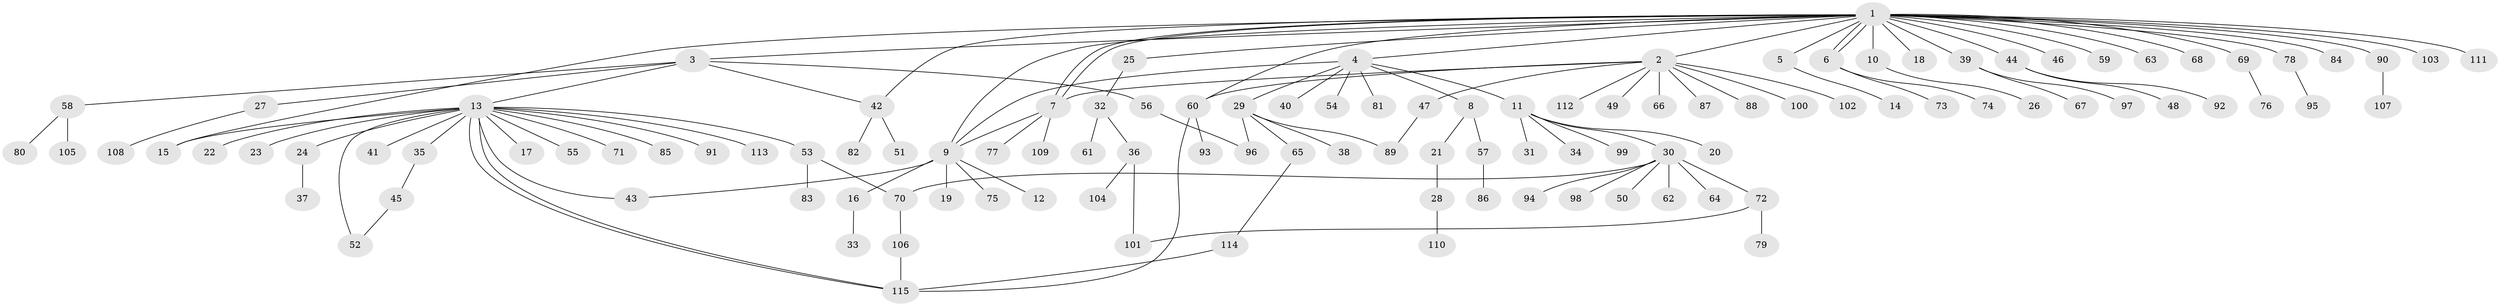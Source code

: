 // coarse degree distribution, {20: 0.0125, 1: 0.7, 2: 0.2125, 7: 0.0125, 23: 0.0125, 8: 0.0125, 4: 0.0125, 5: 0.0125, 17: 0.0125}
// Generated by graph-tools (version 1.1) at 2025/50/03/04/25 21:50:03]
// undirected, 115 vertices, 132 edges
graph export_dot {
graph [start="1"]
  node [color=gray90,style=filled];
  1;
  2;
  3;
  4;
  5;
  6;
  7;
  8;
  9;
  10;
  11;
  12;
  13;
  14;
  15;
  16;
  17;
  18;
  19;
  20;
  21;
  22;
  23;
  24;
  25;
  26;
  27;
  28;
  29;
  30;
  31;
  32;
  33;
  34;
  35;
  36;
  37;
  38;
  39;
  40;
  41;
  42;
  43;
  44;
  45;
  46;
  47;
  48;
  49;
  50;
  51;
  52;
  53;
  54;
  55;
  56;
  57;
  58;
  59;
  60;
  61;
  62;
  63;
  64;
  65;
  66;
  67;
  68;
  69;
  70;
  71;
  72;
  73;
  74;
  75;
  76;
  77;
  78;
  79;
  80;
  81;
  82;
  83;
  84;
  85;
  86;
  87;
  88;
  89;
  90;
  91;
  92;
  93;
  94;
  95;
  96;
  97;
  98;
  99;
  100;
  101;
  102;
  103;
  104;
  105;
  106;
  107;
  108;
  109;
  110;
  111;
  112;
  113;
  114;
  115;
  1 -- 2;
  1 -- 3;
  1 -- 4;
  1 -- 5;
  1 -- 6;
  1 -- 6;
  1 -- 7;
  1 -- 7;
  1 -- 9;
  1 -- 10;
  1 -- 15;
  1 -- 18;
  1 -- 25;
  1 -- 39;
  1 -- 42;
  1 -- 44;
  1 -- 46;
  1 -- 59;
  1 -- 60;
  1 -- 63;
  1 -- 68;
  1 -- 69;
  1 -- 78;
  1 -- 84;
  1 -- 90;
  1 -- 103;
  1 -- 111;
  2 -- 7;
  2 -- 47;
  2 -- 49;
  2 -- 60;
  2 -- 66;
  2 -- 87;
  2 -- 88;
  2 -- 100;
  2 -- 102;
  2 -- 112;
  3 -- 13;
  3 -- 27;
  3 -- 42;
  3 -- 56;
  3 -- 58;
  4 -- 8;
  4 -- 9;
  4 -- 11;
  4 -- 29;
  4 -- 40;
  4 -- 54;
  4 -- 81;
  5 -- 14;
  6 -- 73;
  6 -- 74;
  7 -- 9;
  7 -- 77;
  7 -- 109;
  8 -- 21;
  8 -- 57;
  9 -- 12;
  9 -- 16;
  9 -- 19;
  9 -- 43;
  9 -- 75;
  10 -- 26;
  11 -- 20;
  11 -- 30;
  11 -- 31;
  11 -- 34;
  11 -- 99;
  13 -- 15;
  13 -- 17;
  13 -- 22;
  13 -- 23;
  13 -- 24;
  13 -- 35;
  13 -- 41;
  13 -- 43;
  13 -- 52;
  13 -- 53;
  13 -- 55;
  13 -- 71;
  13 -- 85;
  13 -- 91;
  13 -- 113;
  13 -- 115;
  13 -- 115;
  16 -- 33;
  21 -- 28;
  24 -- 37;
  25 -- 32;
  27 -- 108;
  28 -- 110;
  29 -- 38;
  29 -- 65;
  29 -- 89;
  29 -- 96;
  30 -- 50;
  30 -- 62;
  30 -- 64;
  30 -- 70;
  30 -- 72;
  30 -- 94;
  30 -- 98;
  32 -- 36;
  32 -- 61;
  35 -- 45;
  36 -- 101;
  36 -- 104;
  39 -- 67;
  39 -- 97;
  42 -- 51;
  42 -- 82;
  44 -- 48;
  44 -- 92;
  45 -- 52;
  47 -- 89;
  53 -- 70;
  53 -- 83;
  56 -- 96;
  57 -- 86;
  58 -- 80;
  58 -- 105;
  60 -- 93;
  60 -- 115;
  65 -- 114;
  69 -- 76;
  70 -- 106;
  72 -- 79;
  72 -- 101;
  78 -- 95;
  90 -- 107;
  106 -- 115;
  114 -- 115;
}
